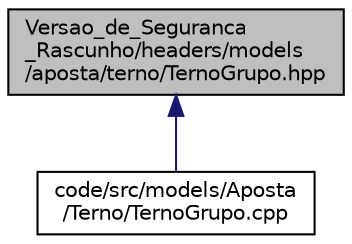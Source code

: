 digraph "Versao_de_Seguranca_Rascunho/headers/models/aposta/terno/TernoGrupo.hpp"
{
 // LATEX_PDF_SIZE
  edge [fontname="Helvetica",fontsize="10",labelfontname="Helvetica",labelfontsize="10"];
  node [fontname="Helvetica",fontsize="10",shape=record];
  Node1 [label="Versao_de_Seguranca\l_Rascunho/headers/models\l/aposta/terno/TernoGrupo.hpp",height=0.2,width=0.4,color="black", fillcolor="grey75", style="filled", fontcolor="black",tooltip=" "];
  Node1 -> Node2 [dir="back",color="midnightblue",fontsize="10",style="solid",fontname="Helvetica"];
  Node2 [label="code/src/models/Aposta\l/Terno/TernoGrupo.cpp",height=0.2,width=0.4,color="black", fillcolor="white", style="filled",URL="$code_2src_2models_2Aposta_2Terno_2TernoGrupo_8cpp.html",tooltip=" "];
}
